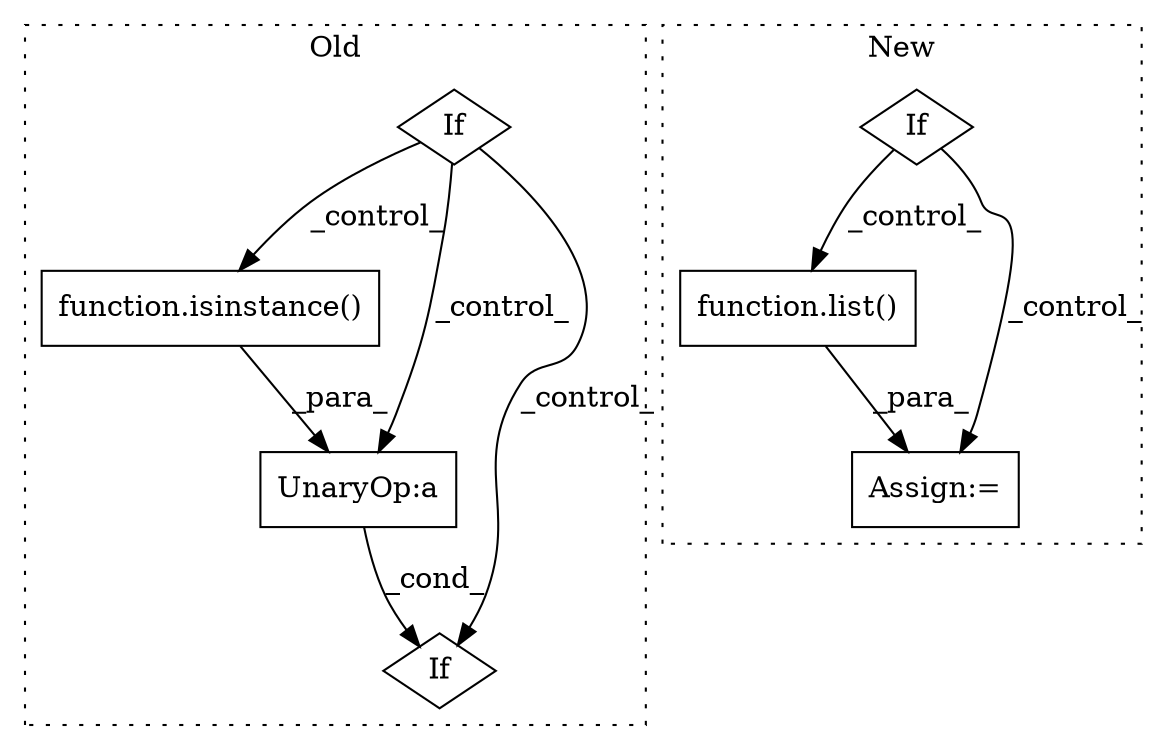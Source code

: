 digraph G {
subgraph cluster0 {
1 [label="function.isinstance()" a="75" s="1877,1898" l="11,1" shape="box"];
3 [label="If" a="96" s="1838" l="3" shape="diamond"];
6 [label="UnaryOp:a" a="61" s="1873" l="3" shape="box"];
7 [label="If" a="96" s="1566" l="3" shape="diamond"];
label = "Old";
style="dotted";
}
subgraph cluster1 {
2 [label="function.list()" a="75" s="2436,2458" l="5,46" shape="box"];
4 [label="Assign:=" a="68" s="2433" l="3" shape="box"];
5 [label="If" a="96" s="2031" l="3" shape="diamond"];
label = "New";
style="dotted";
}
1 -> 6 [label="_para_"];
2 -> 4 [label="_para_"];
5 -> 2 [label="_control_"];
5 -> 4 [label="_control_"];
6 -> 3 [label="_cond_"];
7 -> 6 [label="_control_"];
7 -> 1 [label="_control_"];
7 -> 3 [label="_control_"];
}